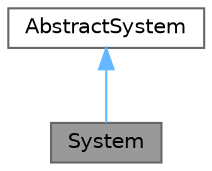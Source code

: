 digraph "System"
{
 // LATEX_PDF_SIZE
  bgcolor="transparent";
  edge [fontname=Helvetica,fontsize=10,labelfontname=Helvetica,labelfontsize=10];
  node [fontname=Helvetica,fontsize=10,shape=box,height=0.2,width=0.4];
  Node1 [id="Node000001",label="System",height=0.2,width=0.4,color="gray40", fillcolor="grey60", style="filled", fontcolor="black",tooltip="System that represents something that stores something."];
  Node2 -> Node1 [id="edge1_Node000001_Node000002",dir="back",color="steelblue1",style="solid",tooltip=" "];
  Node2 [id="Node000002",label="AbstractSystem",height=0.2,width=0.4,color="gray40", fillcolor="white", style="filled",URL="$class_abstract_system.html",tooltip="Abstarct class that represent a System."];
}
